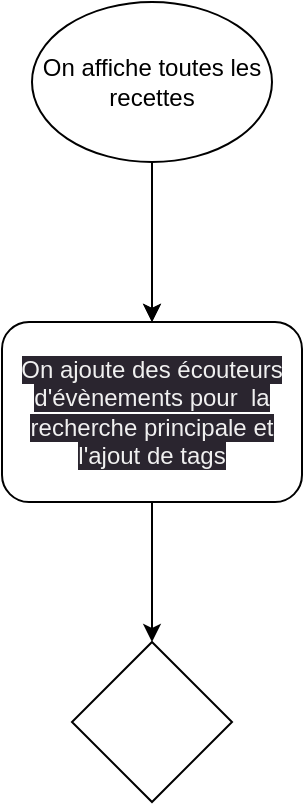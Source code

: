 <mxfile>
    <diagram id="lhFiQjkHRKb4PspZnoPW" name="Approche fonctionnelle">
        <mxGraphModel dx="864" dy="614" grid="1" gridSize="10" guides="1" tooltips="1" connect="1" arrows="1" fold="1" page="1" pageScale="1" pageWidth="827" pageHeight="1169" math="0" shadow="0">
            <root>
                <mxCell id="0"/>
                <mxCell id="1" parent="0"/>
                <mxCell id="1IhwqRiUqLZkLiupeFgE-3" value="" style="edgeStyle=none;html=1;" edge="1" parent="1" source="1IhwqRiUqLZkLiupeFgE-1">
                    <mxGeometry relative="1" as="geometry">
                        <mxPoint x="414" y="190" as="targetPoint"/>
                    </mxGeometry>
                </mxCell>
                <mxCell id="1IhwqRiUqLZkLiupeFgE-5" value="" style="edgeStyle=none;html=1;entryX=0.5;entryY=0;entryDx=0;entryDy=0;" edge="1" parent="1" source="1IhwqRiUqLZkLiupeFgE-1" target="1IhwqRiUqLZkLiupeFgE-8">
                    <mxGeometry relative="1" as="geometry">
                        <mxPoint x="414" y="190" as="targetPoint"/>
                    </mxGeometry>
                </mxCell>
                <mxCell id="1IhwqRiUqLZkLiupeFgE-1" value="On affiche toutes les recettes" style="ellipse;whiteSpace=wrap;html=1;" vertex="1" parent="1">
                    <mxGeometry x="354" y="30" width="120" height="80" as="geometry"/>
                </mxCell>
                <mxCell id="1IhwqRiUqLZkLiupeFgE-7" value="" style="edgeStyle=none;html=1;" edge="1" parent="1" target="1IhwqRiUqLZkLiupeFgE-6">
                    <mxGeometry relative="1" as="geometry">
                        <mxPoint x="414" y="270" as="sourcePoint"/>
                    </mxGeometry>
                </mxCell>
                <mxCell id="1IhwqRiUqLZkLiupeFgE-6" value="" style="rhombus;whiteSpace=wrap;html=1;" vertex="1" parent="1">
                    <mxGeometry x="374" y="350" width="80" height="80" as="geometry"/>
                </mxCell>
                <mxCell id="1IhwqRiUqLZkLiupeFgE-8" value="&lt;span style=&quot;color: rgb(240, 240, 240); font-family: Helvetica; font-size: 12px; font-style: normal; font-variant-ligatures: normal; font-variant-caps: normal; font-weight: 400; letter-spacing: normal; orphans: 2; text-align: center; text-indent: 0px; text-transform: none; widows: 2; word-spacing: 0px; -webkit-text-stroke-width: 0px; background-color: rgb(42, 37, 47); text-decoration-thickness: initial; text-decoration-style: initial; text-decoration-color: initial; float: none; display: inline !important;&quot;&gt;On ajoute des écouteurs d'évènements pour&amp;nbsp; la recherche principale et l'ajout de tags&lt;/span&gt;" style="rounded=1;whiteSpace=wrap;html=1;" vertex="1" parent="1">
                    <mxGeometry x="339" y="190" width="150" height="90" as="geometry"/>
                </mxCell>
            </root>
        </mxGraphModel>
    </diagram>
    <diagram id="7Hk81FmHXiXGrHKwNha2" name="Boucle native">
        <mxGraphModel dx="864" dy="614" grid="1" gridSize="10" guides="1" tooltips="1" connect="1" arrows="1" fold="1" page="1" pageScale="1" pageWidth="827" pageHeight="1169" math="0" shadow="0">
            <root>
                <mxCell id="0"/>
                <mxCell id="1" parent="0"/>
            </root>
        </mxGraphModel>
    </diagram>
</mxfile>